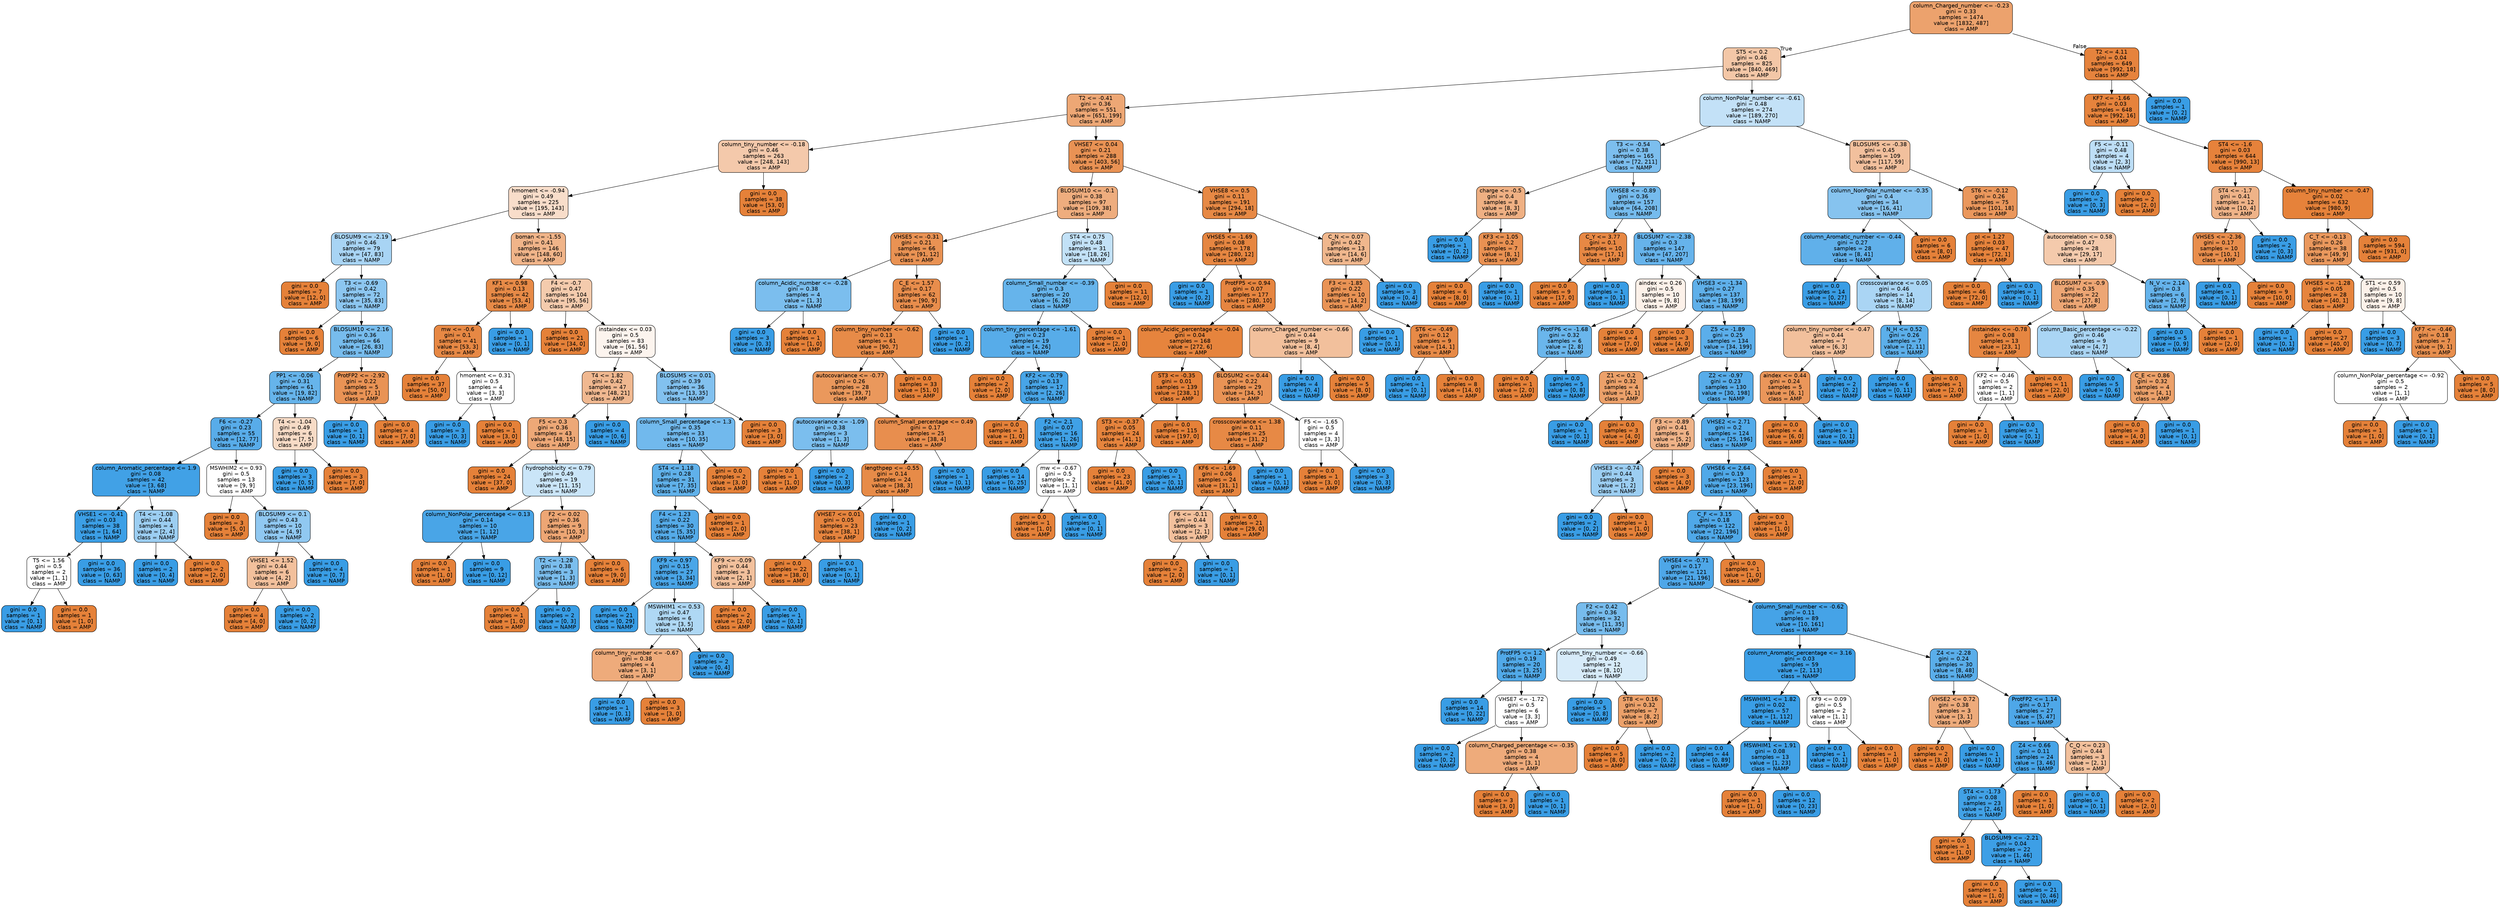 digraph Tree {
node [shape=box, style="filled, rounded", color="black", fontname=helvetica] ;
edge [fontname=helvetica] ;
0 [label="column_Charged_number <= -0.23\ngini = 0.33\nsamples = 1474\nvalue = [1832, 487]\nclass = AMP", fillcolor="#e58139bb"] ;
1 [label="ST5 <= 0.2\ngini = 0.46\nsamples = 825\nvalue = [840, 469]\nclass = AMP", fillcolor="#e5813971"] ;
0 -> 1 [labeldistance=2.5, labelangle=45, headlabel="True"] ;
2 [label="T2 <= -0.41\ngini = 0.36\nsamples = 551\nvalue = [651, 199]\nclass = AMP", fillcolor="#e58139b1"] ;
1 -> 2 ;
3 [label="column_tiny_number <= -0.18\ngini = 0.46\nsamples = 263\nvalue = [248, 143]\nclass = AMP", fillcolor="#e581396c"] ;
2 -> 3 ;
4 [label="hmoment <= -0.94\ngini = 0.49\nsamples = 225\nvalue = [195, 143]\nclass = AMP", fillcolor="#e5813944"] ;
3 -> 4 ;
5 [label="BLOSUM9 <= -2.19\ngini = 0.46\nsamples = 79\nvalue = [47, 83]\nclass = NAMP", fillcolor="#399de56f"] ;
4 -> 5 ;
6 [label="gini = 0.0\nsamples = 7\nvalue = [12, 0]\nclass = AMP", fillcolor="#e58139ff"] ;
5 -> 6 ;
7 [label="T3 <= -0.69\ngini = 0.42\nsamples = 72\nvalue = [35, 83]\nclass = NAMP", fillcolor="#399de593"] ;
5 -> 7 ;
8 [label="gini = 0.0\nsamples = 6\nvalue = [9, 0]\nclass = AMP", fillcolor="#e58139ff"] ;
7 -> 8 ;
9 [label="BLOSUM10 <= 2.16\ngini = 0.36\nsamples = 66\nvalue = [26, 83]\nclass = NAMP", fillcolor="#399de5af"] ;
7 -> 9 ;
10 [label="PP1 <= -0.06\ngini = 0.31\nsamples = 61\nvalue = [19, 82]\nclass = NAMP", fillcolor="#399de5c4"] ;
9 -> 10 ;
11 [label="F6 <= -0.27\ngini = 0.23\nsamples = 55\nvalue = [12, 77]\nclass = NAMP", fillcolor="#399de5d7"] ;
10 -> 11 ;
12 [label="column_Aromatic_percentage <= 1.9\ngini = 0.08\nsamples = 42\nvalue = [3, 68]\nclass = NAMP", fillcolor="#399de5f4"] ;
11 -> 12 ;
13 [label="VHSE1 <= -0.41\ngini = 0.03\nsamples = 38\nvalue = [1, 64]\nclass = NAMP", fillcolor="#399de5fb"] ;
12 -> 13 ;
14 [label="T5 <= 1.56\ngini = 0.5\nsamples = 2\nvalue = [1, 1]\nclass = AMP", fillcolor="#e5813900"] ;
13 -> 14 ;
15 [label="gini = 0.0\nsamples = 1\nvalue = [0, 1]\nclass = NAMP", fillcolor="#399de5ff"] ;
14 -> 15 ;
16 [label="gini = 0.0\nsamples = 1\nvalue = [1, 0]\nclass = AMP", fillcolor="#e58139ff"] ;
14 -> 16 ;
17 [label="gini = 0.0\nsamples = 36\nvalue = [0, 63]\nclass = NAMP", fillcolor="#399de5ff"] ;
13 -> 17 ;
18 [label="T4 <= -1.08\ngini = 0.44\nsamples = 4\nvalue = [2, 4]\nclass = NAMP", fillcolor="#399de57f"] ;
12 -> 18 ;
19 [label="gini = 0.0\nsamples = 2\nvalue = [0, 4]\nclass = NAMP", fillcolor="#399de5ff"] ;
18 -> 19 ;
20 [label="gini = 0.0\nsamples = 2\nvalue = [2, 0]\nclass = AMP", fillcolor="#e58139ff"] ;
18 -> 20 ;
21 [label="MSWHIM2 <= 0.93\ngini = 0.5\nsamples = 13\nvalue = [9, 9]\nclass = AMP", fillcolor="#e5813900"] ;
11 -> 21 ;
22 [label="gini = 0.0\nsamples = 3\nvalue = [5, 0]\nclass = AMP", fillcolor="#e58139ff"] ;
21 -> 22 ;
23 [label="BLOSUM9 <= 0.1\ngini = 0.43\nsamples = 10\nvalue = [4, 9]\nclass = NAMP", fillcolor="#399de58e"] ;
21 -> 23 ;
24 [label="VHSE1 <= 1.52\ngini = 0.44\nsamples = 6\nvalue = [4, 2]\nclass = AMP", fillcolor="#e581397f"] ;
23 -> 24 ;
25 [label="gini = 0.0\nsamples = 4\nvalue = [4, 0]\nclass = AMP", fillcolor="#e58139ff"] ;
24 -> 25 ;
26 [label="gini = 0.0\nsamples = 2\nvalue = [0, 2]\nclass = NAMP", fillcolor="#399de5ff"] ;
24 -> 26 ;
27 [label="gini = 0.0\nsamples = 4\nvalue = [0, 7]\nclass = NAMP", fillcolor="#399de5ff"] ;
23 -> 27 ;
28 [label="T4 <= -1.04\ngini = 0.49\nsamples = 6\nvalue = [7, 5]\nclass = AMP", fillcolor="#e5813949"] ;
10 -> 28 ;
29 [label="gini = 0.0\nsamples = 3\nvalue = [0, 5]\nclass = NAMP", fillcolor="#399de5ff"] ;
28 -> 29 ;
30 [label="gini = 0.0\nsamples = 3\nvalue = [7, 0]\nclass = AMP", fillcolor="#e58139ff"] ;
28 -> 30 ;
31 [label="ProtFP2 <= -2.92\ngini = 0.22\nsamples = 5\nvalue = [7, 1]\nclass = AMP", fillcolor="#e58139db"] ;
9 -> 31 ;
32 [label="gini = 0.0\nsamples = 1\nvalue = [0, 1]\nclass = NAMP", fillcolor="#399de5ff"] ;
31 -> 32 ;
33 [label="gini = 0.0\nsamples = 4\nvalue = [7, 0]\nclass = AMP", fillcolor="#e58139ff"] ;
31 -> 33 ;
34 [label="boman <= -1.55\ngini = 0.41\nsamples = 146\nvalue = [148, 60]\nclass = AMP", fillcolor="#e5813998"] ;
4 -> 34 ;
35 [label="KF1 <= 0.98\ngini = 0.13\nsamples = 42\nvalue = [53, 4]\nclass = AMP", fillcolor="#e58139ec"] ;
34 -> 35 ;
36 [label="mw <= -0.6\ngini = 0.1\nsamples = 41\nvalue = [53, 3]\nclass = AMP", fillcolor="#e58139f1"] ;
35 -> 36 ;
37 [label="gini = 0.0\nsamples = 37\nvalue = [50, 0]\nclass = AMP", fillcolor="#e58139ff"] ;
36 -> 37 ;
38 [label="hmoment <= 0.31\ngini = 0.5\nsamples = 4\nvalue = [3, 3]\nclass = AMP", fillcolor="#e5813900"] ;
36 -> 38 ;
39 [label="gini = 0.0\nsamples = 3\nvalue = [0, 3]\nclass = NAMP", fillcolor="#399de5ff"] ;
38 -> 39 ;
40 [label="gini = 0.0\nsamples = 1\nvalue = [3, 0]\nclass = AMP", fillcolor="#e58139ff"] ;
38 -> 40 ;
41 [label="gini = 0.0\nsamples = 1\nvalue = [0, 1]\nclass = NAMP", fillcolor="#399de5ff"] ;
35 -> 41 ;
42 [label="F4 <= -0.7\ngini = 0.47\nsamples = 104\nvalue = [95, 56]\nclass = AMP", fillcolor="#e5813969"] ;
34 -> 42 ;
43 [label="gini = 0.0\nsamples = 21\nvalue = [34, 0]\nclass = AMP", fillcolor="#e58139ff"] ;
42 -> 43 ;
44 [label="instaindex <= 0.03\ngini = 0.5\nsamples = 83\nvalue = [61, 56]\nclass = AMP", fillcolor="#e5813915"] ;
42 -> 44 ;
45 [label="T4 <= 1.82\ngini = 0.42\nsamples = 47\nvalue = [48, 21]\nclass = AMP", fillcolor="#e581398f"] ;
44 -> 45 ;
46 [label="F5 <= 0.3\ngini = 0.36\nsamples = 43\nvalue = [48, 15]\nclass = AMP", fillcolor="#e58139af"] ;
45 -> 46 ;
47 [label="gini = 0.0\nsamples = 24\nvalue = [37, 0]\nclass = AMP", fillcolor="#e58139ff"] ;
46 -> 47 ;
48 [label="hydrophobicity <= 0.79\ngini = 0.49\nsamples = 19\nvalue = [11, 15]\nclass = NAMP", fillcolor="#399de544"] ;
46 -> 48 ;
49 [label="column_NonPolar_percentage <= 0.13\ngini = 0.14\nsamples = 10\nvalue = [1, 12]\nclass = NAMP", fillcolor="#399de5ea"] ;
48 -> 49 ;
50 [label="gini = 0.0\nsamples = 1\nvalue = [1, 0]\nclass = AMP", fillcolor="#e58139ff"] ;
49 -> 50 ;
51 [label="gini = 0.0\nsamples = 9\nvalue = [0, 12]\nclass = NAMP", fillcolor="#399de5ff"] ;
49 -> 51 ;
52 [label="F2 <= 0.02\ngini = 0.36\nsamples = 9\nvalue = [10, 3]\nclass = AMP", fillcolor="#e58139b3"] ;
48 -> 52 ;
53 [label="T2 <= -1.28\ngini = 0.38\nsamples = 3\nvalue = [1, 3]\nclass = NAMP", fillcolor="#399de5aa"] ;
52 -> 53 ;
54 [label="gini = 0.0\nsamples = 1\nvalue = [1, 0]\nclass = AMP", fillcolor="#e58139ff"] ;
53 -> 54 ;
55 [label="gini = 0.0\nsamples = 2\nvalue = [0, 3]\nclass = NAMP", fillcolor="#399de5ff"] ;
53 -> 55 ;
56 [label="gini = 0.0\nsamples = 6\nvalue = [9, 0]\nclass = AMP", fillcolor="#e58139ff"] ;
52 -> 56 ;
57 [label="gini = 0.0\nsamples = 4\nvalue = [0, 6]\nclass = NAMP", fillcolor="#399de5ff"] ;
45 -> 57 ;
58 [label="BLOSUM5 <= 0.01\ngini = 0.39\nsamples = 36\nvalue = [13, 35]\nclass = NAMP", fillcolor="#399de5a0"] ;
44 -> 58 ;
59 [label="column_Small_percentage <= 1.3\ngini = 0.35\nsamples = 33\nvalue = [10, 35]\nclass = NAMP", fillcolor="#399de5b6"] ;
58 -> 59 ;
60 [label="ST4 <= 1.18\ngini = 0.28\nsamples = 31\nvalue = [7, 35]\nclass = NAMP", fillcolor="#399de5cc"] ;
59 -> 60 ;
61 [label="F4 <= 1.23\ngini = 0.22\nsamples = 30\nvalue = [5, 35]\nclass = NAMP", fillcolor="#399de5db"] ;
60 -> 61 ;
62 [label="KF9 <= 0.97\ngini = 0.15\nsamples = 27\nvalue = [3, 34]\nclass = NAMP", fillcolor="#399de5e9"] ;
61 -> 62 ;
63 [label="gini = 0.0\nsamples = 21\nvalue = [0, 29]\nclass = NAMP", fillcolor="#399de5ff"] ;
62 -> 63 ;
64 [label="MSWHIM1 <= 0.53\ngini = 0.47\nsamples = 6\nvalue = [3, 5]\nclass = NAMP", fillcolor="#399de566"] ;
62 -> 64 ;
65 [label="column_tiny_number <= -0.67\ngini = 0.38\nsamples = 4\nvalue = [3, 1]\nclass = AMP", fillcolor="#e58139aa"] ;
64 -> 65 ;
66 [label="gini = 0.0\nsamples = 1\nvalue = [0, 1]\nclass = NAMP", fillcolor="#399de5ff"] ;
65 -> 66 ;
67 [label="gini = 0.0\nsamples = 3\nvalue = [3, 0]\nclass = AMP", fillcolor="#e58139ff"] ;
65 -> 67 ;
68 [label="gini = 0.0\nsamples = 2\nvalue = [0, 4]\nclass = NAMP", fillcolor="#399de5ff"] ;
64 -> 68 ;
69 [label="KF9 <= -0.09\ngini = 0.44\nsamples = 3\nvalue = [2, 1]\nclass = AMP", fillcolor="#e581397f"] ;
61 -> 69 ;
70 [label="gini = 0.0\nsamples = 2\nvalue = [2, 0]\nclass = AMP", fillcolor="#e58139ff"] ;
69 -> 70 ;
71 [label="gini = 0.0\nsamples = 1\nvalue = [0, 1]\nclass = NAMP", fillcolor="#399de5ff"] ;
69 -> 71 ;
72 [label="gini = 0.0\nsamples = 1\nvalue = [2, 0]\nclass = AMP", fillcolor="#e58139ff"] ;
60 -> 72 ;
73 [label="gini = 0.0\nsamples = 2\nvalue = [3, 0]\nclass = AMP", fillcolor="#e58139ff"] ;
59 -> 73 ;
74 [label="gini = 0.0\nsamples = 3\nvalue = [3, 0]\nclass = AMP", fillcolor="#e58139ff"] ;
58 -> 74 ;
75 [label="gini = 0.0\nsamples = 38\nvalue = [53, 0]\nclass = AMP", fillcolor="#e58139ff"] ;
3 -> 75 ;
76 [label="VHSE7 <= 0.04\ngini = 0.21\nsamples = 288\nvalue = [403, 56]\nclass = AMP", fillcolor="#e58139dc"] ;
2 -> 76 ;
77 [label="BLOSUM10 <= -0.1\ngini = 0.38\nsamples = 97\nvalue = [109, 38]\nclass = AMP", fillcolor="#e58139a6"] ;
76 -> 77 ;
78 [label="VHSE5 <= -0.31\ngini = 0.21\nsamples = 66\nvalue = [91, 12]\nclass = AMP", fillcolor="#e58139dd"] ;
77 -> 78 ;
79 [label="column_Acidic_number <= -0.28\ngini = 0.38\nsamples = 4\nvalue = [1, 3]\nclass = NAMP", fillcolor="#399de5aa"] ;
78 -> 79 ;
80 [label="gini = 0.0\nsamples = 3\nvalue = [0, 3]\nclass = NAMP", fillcolor="#399de5ff"] ;
79 -> 80 ;
81 [label="gini = 0.0\nsamples = 1\nvalue = [1, 0]\nclass = AMP", fillcolor="#e58139ff"] ;
79 -> 81 ;
82 [label="C_E <= 1.57\ngini = 0.17\nsamples = 62\nvalue = [90, 9]\nclass = AMP", fillcolor="#e58139e6"] ;
78 -> 82 ;
83 [label="column_tiny_number <= -0.62\ngini = 0.13\nsamples = 61\nvalue = [90, 7]\nclass = AMP", fillcolor="#e58139eb"] ;
82 -> 83 ;
84 [label="autocovariance <= -0.77\ngini = 0.26\nsamples = 28\nvalue = [39, 7]\nclass = AMP", fillcolor="#e58139d1"] ;
83 -> 84 ;
85 [label="autocovariance <= -1.09\ngini = 0.38\nsamples = 3\nvalue = [1, 3]\nclass = NAMP", fillcolor="#399de5aa"] ;
84 -> 85 ;
86 [label="gini = 0.0\nsamples = 1\nvalue = [1, 0]\nclass = AMP", fillcolor="#e58139ff"] ;
85 -> 86 ;
87 [label="gini = 0.0\nsamples = 2\nvalue = [0, 3]\nclass = NAMP", fillcolor="#399de5ff"] ;
85 -> 87 ;
88 [label="column_Small_percentage <= 0.49\ngini = 0.17\nsamples = 25\nvalue = [38, 4]\nclass = AMP", fillcolor="#e58139e4"] ;
84 -> 88 ;
89 [label="lengthpep <= -0.55\ngini = 0.14\nsamples = 24\nvalue = [38, 3]\nclass = AMP", fillcolor="#e58139eb"] ;
88 -> 89 ;
90 [label="VHSE7 <= 0.01\ngini = 0.05\nsamples = 23\nvalue = [38, 1]\nclass = AMP", fillcolor="#e58139f8"] ;
89 -> 90 ;
91 [label="gini = 0.0\nsamples = 22\nvalue = [38, 0]\nclass = AMP", fillcolor="#e58139ff"] ;
90 -> 91 ;
92 [label="gini = 0.0\nsamples = 1\nvalue = [0, 1]\nclass = NAMP", fillcolor="#399de5ff"] ;
90 -> 92 ;
93 [label="gini = 0.0\nsamples = 1\nvalue = [0, 2]\nclass = NAMP", fillcolor="#399de5ff"] ;
89 -> 93 ;
94 [label="gini = 0.0\nsamples = 1\nvalue = [0, 1]\nclass = NAMP", fillcolor="#399de5ff"] ;
88 -> 94 ;
95 [label="gini = 0.0\nsamples = 33\nvalue = [51, 0]\nclass = AMP", fillcolor="#e58139ff"] ;
83 -> 95 ;
96 [label="gini = 0.0\nsamples = 1\nvalue = [0, 2]\nclass = NAMP", fillcolor="#399de5ff"] ;
82 -> 96 ;
97 [label="ST4 <= 0.75\ngini = 0.48\nsamples = 31\nvalue = [18, 26]\nclass = NAMP", fillcolor="#399de54e"] ;
77 -> 97 ;
98 [label="column_Small_number <= -0.39\ngini = 0.3\nsamples = 20\nvalue = [6, 26]\nclass = NAMP", fillcolor="#399de5c4"] ;
97 -> 98 ;
99 [label="column_tiny_percentage <= -1.61\ngini = 0.23\nsamples = 19\nvalue = [4, 26]\nclass = NAMP", fillcolor="#399de5d8"] ;
98 -> 99 ;
100 [label="gini = 0.0\nsamples = 2\nvalue = [2, 0]\nclass = AMP", fillcolor="#e58139ff"] ;
99 -> 100 ;
101 [label="KF2 <= -0.79\ngini = 0.13\nsamples = 17\nvalue = [2, 26]\nclass = NAMP", fillcolor="#399de5eb"] ;
99 -> 101 ;
102 [label="gini = 0.0\nsamples = 1\nvalue = [1, 0]\nclass = AMP", fillcolor="#e58139ff"] ;
101 -> 102 ;
103 [label="F2 <= 2.1\ngini = 0.07\nsamples = 16\nvalue = [1, 26]\nclass = NAMP", fillcolor="#399de5f5"] ;
101 -> 103 ;
104 [label="gini = 0.0\nsamples = 14\nvalue = [0, 25]\nclass = NAMP", fillcolor="#399de5ff"] ;
103 -> 104 ;
105 [label="mw <= -0.67\ngini = 0.5\nsamples = 2\nvalue = [1, 1]\nclass = AMP", fillcolor="#e5813900"] ;
103 -> 105 ;
106 [label="gini = 0.0\nsamples = 1\nvalue = [1, 0]\nclass = AMP", fillcolor="#e58139ff"] ;
105 -> 106 ;
107 [label="gini = 0.0\nsamples = 1\nvalue = [0, 1]\nclass = NAMP", fillcolor="#399de5ff"] ;
105 -> 107 ;
108 [label="gini = 0.0\nsamples = 1\nvalue = [2, 0]\nclass = AMP", fillcolor="#e58139ff"] ;
98 -> 108 ;
109 [label="gini = 0.0\nsamples = 11\nvalue = [12, 0]\nclass = AMP", fillcolor="#e58139ff"] ;
97 -> 109 ;
110 [label="VHSE8 <= 0.5\ngini = 0.11\nsamples = 191\nvalue = [294, 18]\nclass = AMP", fillcolor="#e58139ef"] ;
76 -> 110 ;
111 [label="VHSE5 <= -1.69\ngini = 0.08\nsamples = 178\nvalue = [280, 12]\nclass = AMP", fillcolor="#e58139f4"] ;
110 -> 111 ;
112 [label="gini = 0.0\nsamples = 1\nvalue = [0, 2]\nclass = NAMP", fillcolor="#399de5ff"] ;
111 -> 112 ;
113 [label="ProtFP5 <= 0.94\ngini = 0.07\nsamples = 177\nvalue = [280, 10]\nclass = AMP", fillcolor="#e58139f6"] ;
111 -> 113 ;
114 [label="column_Acidic_percentage <= -0.04\ngini = 0.04\nsamples = 168\nvalue = [272, 6]\nclass = AMP", fillcolor="#e58139f9"] ;
113 -> 114 ;
115 [label="ST3 <= -0.35\ngini = 0.01\nsamples = 139\nvalue = [238, 1]\nclass = AMP", fillcolor="#e58139fe"] ;
114 -> 115 ;
116 [label="ST3 <= -0.37\ngini = 0.05\nsamples = 24\nvalue = [41, 1]\nclass = AMP", fillcolor="#e58139f9"] ;
115 -> 116 ;
117 [label="gini = 0.0\nsamples = 23\nvalue = [41, 0]\nclass = AMP", fillcolor="#e58139ff"] ;
116 -> 117 ;
118 [label="gini = 0.0\nsamples = 1\nvalue = [0, 1]\nclass = NAMP", fillcolor="#399de5ff"] ;
116 -> 118 ;
119 [label="gini = 0.0\nsamples = 115\nvalue = [197, 0]\nclass = AMP", fillcolor="#e58139ff"] ;
115 -> 119 ;
120 [label="BLOSUM2 <= 0.44\ngini = 0.22\nsamples = 29\nvalue = [34, 5]\nclass = AMP", fillcolor="#e58139da"] ;
114 -> 120 ;
121 [label="crosscovariance <= 1.38\ngini = 0.11\nsamples = 25\nvalue = [31, 2]\nclass = AMP", fillcolor="#e58139ef"] ;
120 -> 121 ;
122 [label="KF6 <= -1.69\ngini = 0.06\nsamples = 24\nvalue = [31, 1]\nclass = AMP", fillcolor="#e58139f7"] ;
121 -> 122 ;
123 [label="F6 <= -0.11\ngini = 0.44\nsamples = 3\nvalue = [2, 1]\nclass = AMP", fillcolor="#e581397f"] ;
122 -> 123 ;
124 [label="gini = 0.0\nsamples = 2\nvalue = [2, 0]\nclass = AMP", fillcolor="#e58139ff"] ;
123 -> 124 ;
125 [label="gini = 0.0\nsamples = 1\nvalue = [0, 1]\nclass = NAMP", fillcolor="#399de5ff"] ;
123 -> 125 ;
126 [label="gini = 0.0\nsamples = 21\nvalue = [29, 0]\nclass = AMP", fillcolor="#e58139ff"] ;
122 -> 126 ;
127 [label="gini = 0.0\nsamples = 1\nvalue = [0, 1]\nclass = NAMP", fillcolor="#399de5ff"] ;
121 -> 127 ;
128 [label="F5 <= -1.65\ngini = 0.5\nsamples = 4\nvalue = [3, 3]\nclass = AMP", fillcolor="#e5813900"] ;
120 -> 128 ;
129 [label="gini = 0.0\nsamples = 1\nvalue = [3, 0]\nclass = AMP", fillcolor="#e58139ff"] ;
128 -> 129 ;
130 [label="gini = 0.0\nsamples = 3\nvalue = [0, 3]\nclass = NAMP", fillcolor="#399de5ff"] ;
128 -> 130 ;
131 [label="column_Charged_number <= -0.66\ngini = 0.44\nsamples = 9\nvalue = [8, 4]\nclass = AMP", fillcolor="#e581397f"] ;
113 -> 131 ;
132 [label="gini = 0.0\nsamples = 4\nvalue = [0, 4]\nclass = NAMP", fillcolor="#399de5ff"] ;
131 -> 132 ;
133 [label="gini = 0.0\nsamples = 5\nvalue = [8, 0]\nclass = AMP", fillcolor="#e58139ff"] ;
131 -> 133 ;
134 [label="C_N <= 0.07\ngini = 0.42\nsamples = 13\nvalue = [14, 6]\nclass = AMP", fillcolor="#e5813992"] ;
110 -> 134 ;
135 [label="F3 <= -1.85\ngini = 0.22\nsamples = 10\nvalue = [14, 2]\nclass = AMP", fillcolor="#e58139db"] ;
134 -> 135 ;
136 [label="gini = 0.0\nsamples = 1\nvalue = [0, 1]\nclass = NAMP", fillcolor="#399de5ff"] ;
135 -> 136 ;
137 [label="ST6 <= -0.49\ngini = 0.12\nsamples = 9\nvalue = [14, 1]\nclass = AMP", fillcolor="#e58139ed"] ;
135 -> 137 ;
138 [label="gini = 0.0\nsamples = 1\nvalue = [0, 1]\nclass = NAMP", fillcolor="#399de5ff"] ;
137 -> 138 ;
139 [label="gini = 0.0\nsamples = 8\nvalue = [14, 0]\nclass = AMP", fillcolor="#e58139ff"] ;
137 -> 139 ;
140 [label="gini = 0.0\nsamples = 3\nvalue = [0, 4]\nclass = NAMP", fillcolor="#399de5ff"] ;
134 -> 140 ;
141 [label="column_NonPolar_number <= -0.61\ngini = 0.48\nsamples = 274\nvalue = [189, 270]\nclass = NAMP", fillcolor="#399de54d"] ;
1 -> 141 ;
142 [label="T3 <= -0.54\ngini = 0.38\nsamples = 165\nvalue = [72, 211]\nclass = NAMP", fillcolor="#399de5a8"] ;
141 -> 142 ;
143 [label="charge <= -0.5\ngini = 0.4\nsamples = 8\nvalue = [8, 3]\nclass = AMP", fillcolor="#e581399f"] ;
142 -> 143 ;
144 [label="gini = 0.0\nsamples = 1\nvalue = [0, 2]\nclass = NAMP", fillcolor="#399de5ff"] ;
143 -> 144 ;
145 [label="KF3 <= 1.05\ngini = 0.2\nsamples = 7\nvalue = [8, 1]\nclass = AMP", fillcolor="#e58139df"] ;
143 -> 145 ;
146 [label="gini = 0.0\nsamples = 6\nvalue = [8, 0]\nclass = AMP", fillcolor="#e58139ff"] ;
145 -> 146 ;
147 [label="gini = 0.0\nsamples = 1\nvalue = [0, 1]\nclass = NAMP", fillcolor="#399de5ff"] ;
145 -> 147 ;
148 [label="VHSE8 <= -0.89\ngini = 0.36\nsamples = 157\nvalue = [64, 208]\nclass = NAMP", fillcolor="#399de5b1"] ;
142 -> 148 ;
149 [label="C_Y <= 3.77\ngini = 0.1\nsamples = 10\nvalue = [17, 1]\nclass = AMP", fillcolor="#e58139f0"] ;
148 -> 149 ;
150 [label="gini = 0.0\nsamples = 9\nvalue = [17, 0]\nclass = AMP", fillcolor="#e58139ff"] ;
149 -> 150 ;
151 [label="gini = 0.0\nsamples = 1\nvalue = [0, 1]\nclass = NAMP", fillcolor="#399de5ff"] ;
149 -> 151 ;
152 [label="BLOSUM7 <= -2.38\ngini = 0.3\nsamples = 147\nvalue = [47, 207]\nclass = NAMP", fillcolor="#399de5c5"] ;
148 -> 152 ;
153 [label="aindex <= 0.26\ngini = 0.5\nsamples = 10\nvalue = [9, 8]\nclass = AMP", fillcolor="#e581391c"] ;
152 -> 153 ;
154 [label="ProtFP6 <= -1.68\ngini = 0.32\nsamples = 6\nvalue = [2, 8]\nclass = NAMP", fillcolor="#399de5bf"] ;
153 -> 154 ;
155 [label="gini = 0.0\nsamples = 1\nvalue = [2, 0]\nclass = AMP", fillcolor="#e58139ff"] ;
154 -> 155 ;
156 [label="gini = 0.0\nsamples = 5\nvalue = [0, 8]\nclass = NAMP", fillcolor="#399de5ff"] ;
154 -> 156 ;
157 [label="gini = 0.0\nsamples = 4\nvalue = [7, 0]\nclass = AMP", fillcolor="#e58139ff"] ;
153 -> 157 ;
158 [label="VHSE3 <= -1.34\ngini = 0.27\nsamples = 137\nvalue = [38, 199]\nclass = NAMP", fillcolor="#399de5ce"] ;
152 -> 158 ;
159 [label="gini = 0.0\nsamples = 3\nvalue = [4, 0]\nclass = AMP", fillcolor="#e58139ff"] ;
158 -> 159 ;
160 [label="Z5 <= -1.89\ngini = 0.25\nsamples = 134\nvalue = [34, 199]\nclass = NAMP", fillcolor="#399de5d3"] ;
158 -> 160 ;
161 [label="Z1 <= 0.2\ngini = 0.32\nsamples = 4\nvalue = [4, 1]\nclass = AMP", fillcolor="#e58139bf"] ;
160 -> 161 ;
162 [label="gini = 0.0\nsamples = 1\nvalue = [0, 1]\nclass = NAMP", fillcolor="#399de5ff"] ;
161 -> 162 ;
163 [label="gini = 0.0\nsamples = 3\nvalue = [4, 0]\nclass = AMP", fillcolor="#e58139ff"] ;
161 -> 163 ;
164 [label="Z2 <= -0.97\ngini = 0.23\nsamples = 130\nvalue = [30, 198]\nclass = NAMP", fillcolor="#399de5d8"] ;
160 -> 164 ;
165 [label="F3 <= -0.89\ngini = 0.41\nsamples = 6\nvalue = [5, 2]\nclass = AMP", fillcolor="#e5813999"] ;
164 -> 165 ;
166 [label="VHSE3 <= -0.74\ngini = 0.44\nsamples = 3\nvalue = [1, 2]\nclass = NAMP", fillcolor="#399de57f"] ;
165 -> 166 ;
167 [label="gini = 0.0\nsamples = 2\nvalue = [0, 2]\nclass = NAMP", fillcolor="#399de5ff"] ;
166 -> 167 ;
168 [label="gini = 0.0\nsamples = 1\nvalue = [1, 0]\nclass = AMP", fillcolor="#e58139ff"] ;
166 -> 168 ;
169 [label="gini = 0.0\nsamples = 3\nvalue = [4, 0]\nclass = AMP", fillcolor="#e58139ff"] ;
165 -> 169 ;
170 [label="VHSE2 <= 2.71\ngini = 0.2\nsamples = 124\nvalue = [25, 196]\nclass = NAMP", fillcolor="#399de5de"] ;
164 -> 170 ;
171 [label="VHSE6 <= 2.64\ngini = 0.19\nsamples = 123\nvalue = [23, 196]\nclass = NAMP", fillcolor="#399de5e1"] ;
170 -> 171 ;
172 [label="C_F <= 3.15\ngini = 0.18\nsamples = 122\nvalue = [22, 196]\nclass = NAMP", fillcolor="#399de5e2"] ;
171 -> 172 ;
173 [label="VHSE4 <= -0.71\ngini = 0.17\nsamples = 121\nvalue = [21, 196]\nclass = NAMP", fillcolor="#399de5e4"] ;
172 -> 173 ;
174 [label="F2 <= 0.42\ngini = 0.36\nsamples = 32\nvalue = [11, 35]\nclass = NAMP", fillcolor="#399de5af"] ;
173 -> 174 ;
175 [label="ProtFP5 <= 1.2\ngini = 0.19\nsamples = 20\nvalue = [3, 25]\nclass = NAMP", fillcolor="#399de5e0"] ;
174 -> 175 ;
176 [label="gini = 0.0\nsamples = 14\nvalue = [0, 22]\nclass = NAMP", fillcolor="#399de5ff"] ;
175 -> 176 ;
177 [label="VHSE7 <= -1.72\ngini = 0.5\nsamples = 6\nvalue = [3, 3]\nclass = AMP", fillcolor="#e5813900"] ;
175 -> 177 ;
178 [label="gini = 0.0\nsamples = 2\nvalue = [0, 2]\nclass = NAMP", fillcolor="#399de5ff"] ;
177 -> 178 ;
179 [label="column_Charged_percentage <= -0.35\ngini = 0.38\nsamples = 4\nvalue = [3, 1]\nclass = AMP", fillcolor="#e58139aa"] ;
177 -> 179 ;
180 [label="gini = 0.0\nsamples = 3\nvalue = [3, 0]\nclass = AMP", fillcolor="#e58139ff"] ;
179 -> 180 ;
181 [label="gini = 0.0\nsamples = 1\nvalue = [0, 1]\nclass = NAMP", fillcolor="#399de5ff"] ;
179 -> 181 ;
182 [label="column_tiny_number <= -0.66\ngini = 0.49\nsamples = 12\nvalue = [8, 10]\nclass = NAMP", fillcolor="#399de533"] ;
174 -> 182 ;
183 [label="gini = 0.0\nsamples = 5\nvalue = [0, 8]\nclass = NAMP", fillcolor="#399de5ff"] ;
182 -> 183 ;
184 [label="ST8 <= 0.16\ngini = 0.32\nsamples = 7\nvalue = [8, 2]\nclass = AMP", fillcolor="#e58139bf"] ;
182 -> 184 ;
185 [label="gini = 0.0\nsamples = 5\nvalue = [8, 0]\nclass = AMP", fillcolor="#e58139ff"] ;
184 -> 185 ;
186 [label="gini = 0.0\nsamples = 2\nvalue = [0, 2]\nclass = NAMP", fillcolor="#399de5ff"] ;
184 -> 186 ;
187 [label="column_Small_number <= -0.62\ngini = 0.11\nsamples = 89\nvalue = [10, 161]\nclass = NAMP", fillcolor="#399de5ef"] ;
173 -> 187 ;
188 [label="column_Aromatic_percentage <= 3.16\ngini = 0.03\nsamples = 59\nvalue = [2, 113]\nclass = NAMP", fillcolor="#399de5fa"] ;
187 -> 188 ;
189 [label="MSWHIM1 <= 1.82\ngini = 0.02\nsamples = 57\nvalue = [1, 112]\nclass = NAMP", fillcolor="#399de5fd"] ;
188 -> 189 ;
190 [label="gini = 0.0\nsamples = 44\nvalue = [0, 89]\nclass = NAMP", fillcolor="#399de5ff"] ;
189 -> 190 ;
191 [label="MSWHIM1 <= 1.91\ngini = 0.08\nsamples = 13\nvalue = [1, 23]\nclass = NAMP", fillcolor="#399de5f4"] ;
189 -> 191 ;
192 [label="gini = 0.0\nsamples = 1\nvalue = [1, 0]\nclass = AMP", fillcolor="#e58139ff"] ;
191 -> 192 ;
193 [label="gini = 0.0\nsamples = 12\nvalue = [0, 23]\nclass = NAMP", fillcolor="#399de5ff"] ;
191 -> 193 ;
194 [label="KF9 <= 0.09\ngini = 0.5\nsamples = 2\nvalue = [1, 1]\nclass = AMP", fillcolor="#e5813900"] ;
188 -> 194 ;
195 [label="gini = 0.0\nsamples = 1\nvalue = [0, 1]\nclass = NAMP", fillcolor="#399de5ff"] ;
194 -> 195 ;
196 [label="gini = 0.0\nsamples = 1\nvalue = [1, 0]\nclass = AMP", fillcolor="#e58139ff"] ;
194 -> 196 ;
197 [label="Z4 <= -2.28\ngini = 0.24\nsamples = 30\nvalue = [8, 48]\nclass = NAMP", fillcolor="#399de5d4"] ;
187 -> 197 ;
198 [label="VHSE2 <= 0.72\ngini = 0.38\nsamples = 3\nvalue = [3, 1]\nclass = AMP", fillcolor="#e58139aa"] ;
197 -> 198 ;
199 [label="gini = 0.0\nsamples = 2\nvalue = [3, 0]\nclass = AMP", fillcolor="#e58139ff"] ;
198 -> 199 ;
200 [label="gini = 0.0\nsamples = 1\nvalue = [0, 1]\nclass = NAMP", fillcolor="#399de5ff"] ;
198 -> 200 ;
201 [label="ProtFP2 <= 1.14\ngini = 0.17\nsamples = 27\nvalue = [5, 47]\nclass = NAMP", fillcolor="#399de5e4"] ;
197 -> 201 ;
202 [label="Z4 <= 0.66\ngini = 0.11\nsamples = 24\nvalue = [3, 46]\nclass = NAMP", fillcolor="#399de5ee"] ;
201 -> 202 ;
203 [label="ST4 <= -1.73\ngini = 0.08\nsamples = 23\nvalue = [2, 46]\nclass = NAMP", fillcolor="#399de5f4"] ;
202 -> 203 ;
204 [label="gini = 0.0\nsamples = 1\nvalue = [1, 0]\nclass = AMP", fillcolor="#e58139ff"] ;
203 -> 204 ;
205 [label="BLOSUM9 <= -2.21\ngini = 0.04\nsamples = 22\nvalue = [1, 46]\nclass = NAMP", fillcolor="#399de5f9"] ;
203 -> 205 ;
206 [label="gini = 0.0\nsamples = 1\nvalue = [1, 0]\nclass = AMP", fillcolor="#e58139ff"] ;
205 -> 206 ;
207 [label="gini = 0.0\nsamples = 21\nvalue = [0, 46]\nclass = NAMP", fillcolor="#399de5ff"] ;
205 -> 207 ;
208 [label="gini = 0.0\nsamples = 1\nvalue = [1, 0]\nclass = AMP", fillcolor="#e58139ff"] ;
202 -> 208 ;
209 [label="C_Q <= 0.23\ngini = 0.44\nsamples = 3\nvalue = [2, 1]\nclass = AMP", fillcolor="#e581397f"] ;
201 -> 209 ;
210 [label="gini = 0.0\nsamples = 1\nvalue = [0, 1]\nclass = NAMP", fillcolor="#399de5ff"] ;
209 -> 210 ;
211 [label="gini = 0.0\nsamples = 2\nvalue = [2, 0]\nclass = AMP", fillcolor="#e58139ff"] ;
209 -> 211 ;
212 [label="gini = 0.0\nsamples = 1\nvalue = [1, 0]\nclass = AMP", fillcolor="#e58139ff"] ;
172 -> 212 ;
213 [label="gini = 0.0\nsamples = 1\nvalue = [1, 0]\nclass = AMP", fillcolor="#e58139ff"] ;
171 -> 213 ;
214 [label="gini = 0.0\nsamples = 1\nvalue = [2, 0]\nclass = AMP", fillcolor="#e58139ff"] ;
170 -> 214 ;
215 [label="BLOSUM5 <= -0.38\ngini = 0.45\nsamples = 109\nvalue = [117, 59]\nclass = AMP", fillcolor="#e581397e"] ;
141 -> 215 ;
216 [label="column_NonPolar_number <= -0.35\ngini = 0.4\nsamples = 34\nvalue = [16, 41]\nclass = NAMP", fillcolor="#399de59b"] ;
215 -> 216 ;
217 [label="column_Aromatic_number <= -0.44\ngini = 0.27\nsamples = 28\nvalue = [8, 41]\nclass = NAMP", fillcolor="#399de5cd"] ;
216 -> 217 ;
218 [label="gini = 0.0\nsamples = 14\nvalue = [0, 27]\nclass = NAMP", fillcolor="#399de5ff"] ;
217 -> 218 ;
219 [label="crosscovariance <= 0.05\ngini = 0.46\nsamples = 14\nvalue = [8, 14]\nclass = NAMP", fillcolor="#399de56d"] ;
217 -> 219 ;
220 [label="column_tiny_number <= -0.47\ngini = 0.44\nsamples = 7\nvalue = [6, 3]\nclass = AMP", fillcolor="#e581397f"] ;
219 -> 220 ;
221 [label="aindex <= 0.44\ngini = 0.24\nsamples = 5\nvalue = [6, 1]\nclass = AMP", fillcolor="#e58139d4"] ;
220 -> 221 ;
222 [label="gini = 0.0\nsamples = 4\nvalue = [6, 0]\nclass = AMP", fillcolor="#e58139ff"] ;
221 -> 222 ;
223 [label="gini = 0.0\nsamples = 1\nvalue = [0, 1]\nclass = NAMP", fillcolor="#399de5ff"] ;
221 -> 223 ;
224 [label="gini = 0.0\nsamples = 2\nvalue = [0, 2]\nclass = NAMP", fillcolor="#399de5ff"] ;
220 -> 224 ;
225 [label="N_H <= 0.52\ngini = 0.26\nsamples = 7\nvalue = [2, 11]\nclass = NAMP", fillcolor="#399de5d1"] ;
219 -> 225 ;
226 [label="gini = 0.0\nsamples = 6\nvalue = [0, 11]\nclass = NAMP", fillcolor="#399de5ff"] ;
225 -> 226 ;
227 [label="gini = 0.0\nsamples = 1\nvalue = [2, 0]\nclass = AMP", fillcolor="#e58139ff"] ;
225 -> 227 ;
228 [label="gini = 0.0\nsamples = 6\nvalue = [8, 0]\nclass = AMP", fillcolor="#e58139ff"] ;
216 -> 228 ;
229 [label="ST6 <= -0.12\ngini = 0.26\nsamples = 75\nvalue = [101, 18]\nclass = AMP", fillcolor="#e58139d2"] ;
215 -> 229 ;
230 [label="pI <= 1.27\ngini = 0.03\nsamples = 47\nvalue = [72, 1]\nclass = AMP", fillcolor="#e58139fb"] ;
229 -> 230 ;
231 [label="gini = 0.0\nsamples = 46\nvalue = [72, 0]\nclass = AMP", fillcolor="#e58139ff"] ;
230 -> 231 ;
232 [label="gini = 0.0\nsamples = 1\nvalue = [0, 1]\nclass = NAMP", fillcolor="#399de5ff"] ;
230 -> 232 ;
233 [label="autocorrelation <= 0.58\ngini = 0.47\nsamples = 28\nvalue = [29, 17]\nclass = AMP", fillcolor="#e581396a"] ;
229 -> 233 ;
234 [label="BLOSUM7 <= -0.9\ngini = 0.35\nsamples = 22\nvalue = [27, 8]\nclass = AMP", fillcolor="#e58139b3"] ;
233 -> 234 ;
235 [label="instaindex <= -0.78\ngini = 0.08\nsamples = 13\nvalue = [23, 1]\nclass = AMP", fillcolor="#e58139f4"] ;
234 -> 235 ;
236 [label="KF2 <= -0.46\ngini = 0.5\nsamples = 2\nvalue = [1, 1]\nclass = AMP", fillcolor="#e5813900"] ;
235 -> 236 ;
237 [label="gini = 0.0\nsamples = 1\nvalue = [1, 0]\nclass = AMP", fillcolor="#e58139ff"] ;
236 -> 237 ;
238 [label="gini = 0.0\nsamples = 1\nvalue = [0, 1]\nclass = NAMP", fillcolor="#399de5ff"] ;
236 -> 238 ;
239 [label="gini = 0.0\nsamples = 11\nvalue = [22, 0]\nclass = AMP", fillcolor="#e58139ff"] ;
235 -> 239 ;
240 [label="column_Basic_percentage <= -0.22\ngini = 0.46\nsamples = 9\nvalue = [4, 7]\nclass = NAMP", fillcolor="#399de56d"] ;
234 -> 240 ;
241 [label="gini = 0.0\nsamples = 5\nvalue = [0, 6]\nclass = NAMP", fillcolor="#399de5ff"] ;
240 -> 241 ;
242 [label="C_E <= 0.86\ngini = 0.32\nsamples = 4\nvalue = [4, 1]\nclass = AMP", fillcolor="#e58139bf"] ;
240 -> 242 ;
243 [label="gini = 0.0\nsamples = 3\nvalue = [4, 0]\nclass = AMP", fillcolor="#e58139ff"] ;
242 -> 243 ;
244 [label="gini = 0.0\nsamples = 1\nvalue = [0, 1]\nclass = NAMP", fillcolor="#399de5ff"] ;
242 -> 244 ;
245 [label="N_V <= 2.14\ngini = 0.3\nsamples = 6\nvalue = [2, 9]\nclass = NAMP", fillcolor="#399de5c6"] ;
233 -> 245 ;
246 [label="gini = 0.0\nsamples = 5\nvalue = [0, 9]\nclass = NAMP", fillcolor="#399de5ff"] ;
245 -> 246 ;
247 [label="gini = 0.0\nsamples = 1\nvalue = [2, 0]\nclass = AMP", fillcolor="#e58139ff"] ;
245 -> 247 ;
248 [label="T2 <= 4.11\ngini = 0.04\nsamples = 649\nvalue = [992, 18]\nclass = AMP", fillcolor="#e58139fa"] ;
0 -> 248 [labeldistance=2.5, labelangle=-45, headlabel="False"] ;
249 [label="KF7 <= -1.66\ngini = 0.03\nsamples = 648\nvalue = [992, 16]\nclass = AMP", fillcolor="#e58139fb"] ;
248 -> 249 ;
250 [label="F5 <= -0.11\ngini = 0.48\nsamples = 4\nvalue = [2, 3]\nclass = NAMP", fillcolor="#399de555"] ;
249 -> 250 ;
251 [label="gini = 0.0\nsamples = 2\nvalue = [0, 3]\nclass = NAMP", fillcolor="#399de5ff"] ;
250 -> 251 ;
252 [label="gini = 0.0\nsamples = 2\nvalue = [2, 0]\nclass = AMP", fillcolor="#e58139ff"] ;
250 -> 252 ;
253 [label="ST4 <= -1.6\ngini = 0.03\nsamples = 644\nvalue = [990, 13]\nclass = AMP", fillcolor="#e58139fc"] ;
249 -> 253 ;
254 [label="ST4 <= -1.7\ngini = 0.41\nsamples = 12\nvalue = [10, 4]\nclass = AMP", fillcolor="#e5813999"] ;
253 -> 254 ;
255 [label="VHSE5 <= -2.36\ngini = 0.17\nsamples = 10\nvalue = [10, 1]\nclass = AMP", fillcolor="#e58139e6"] ;
254 -> 255 ;
256 [label="gini = 0.0\nsamples = 1\nvalue = [0, 1]\nclass = NAMP", fillcolor="#399de5ff"] ;
255 -> 256 ;
257 [label="gini = 0.0\nsamples = 9\nvalue = [10, 0]\nclass = AMP", fillcolor="#e58139ff"] ;
255 -> 257 ;
258 [label="gini = 0.0\nsamples = 2\nvalue = [0, 3]\nclass = NAMP", fillcolor="#399de5ff"] ;
254 -> 258 ;
259 [label="column_tiny_number <= -0.47\ngini = 0.02\nsamples = 632\nvalue = [980, 9]\nclass = AMP", fillcolor="#e58139fd"] ;
253 -> 259 ;
260 [label="C_T <= -0.13\ngini = 0.26\nsamples = 38\nvalue = [49, 9]\nclass = AMP", fillcolor="#e58139d0"] ;
259 -> 260 ;
261 [label="VHSE5 <= -1.28\ngini = 0.05\nsamples = 28\nvalue = [40, 1]\nclass = AMP", fillcolor="#e58139f9"] ;
260 -> 261 ;
262 [label="gini = 0.0\nsamples = 1\nvalue = [0, 1]\nclass = NAMP", fillcolor="#399de5ff"] ;
261 -> 262 ;
263 [label="gini = 0.0\nsamples = 27\nvalue = [40, 0]\nclass = AMP", fillcolor="#e58139ff"] ;
261 -> 263 ;
264 [label="ST1 <= 0.59\ngini = 0.5\nsamples = 10\nvalue = [9, 8]\nclass = AMP", fillcolor="#e581391c"] ;
260 -> 264 ;
265 [label="gini = 0.0\nsamples = 3\nvalue = [0, 7]\nclass = NAMP", fillcolor="#399de5ff"] ;
264 -> 265 ;
266 [label="KF7 <= -0.46\ngini = 0.18\nsamples = 7\nvalue = [9, 1]\nclass = AMP", fillcolor="#e58139e3"] ;
264 -> 266 ;
267 [label="column_NonPolar_percentage <= -0.92\ngini = 0.5\nsamples = 2\nvalue = [1, 1]\nclass = AMP", fillcolor="#e5813900"] ;
266 -> 267 ;
268 [label="gini = 0.0\nsamples = 1\nvalue = [1, 0]\nclass = AMP", fillcolor="#e58139ff"] ;
267 -> 268 ;
269 [label="gini = 0.0\nsamples = 1\nvalue = [0, 1]\nclass = NAMP", fillcolor="#399de5ff"] ;
267 -> 269 ;
270 [label="gini = 0.0\nsamples = 5\nvalue = [8, 0]\nclass = AMP", fillcolor="#e58139ff"] ;
266 -> 270 ;
271 [label="gini = 0.0\nsamples = 594\nvalue = [931, 0]\nclass = AMP", fillcolor="#e58139ff"] ;
259 -> 271 ;
272 [label="gini = 0.0\nsamples = 1\nvalue = [0, 2]\nclass = NAMP", fillcolor="#399de5ff"] ;
248 -> 272 ;
}